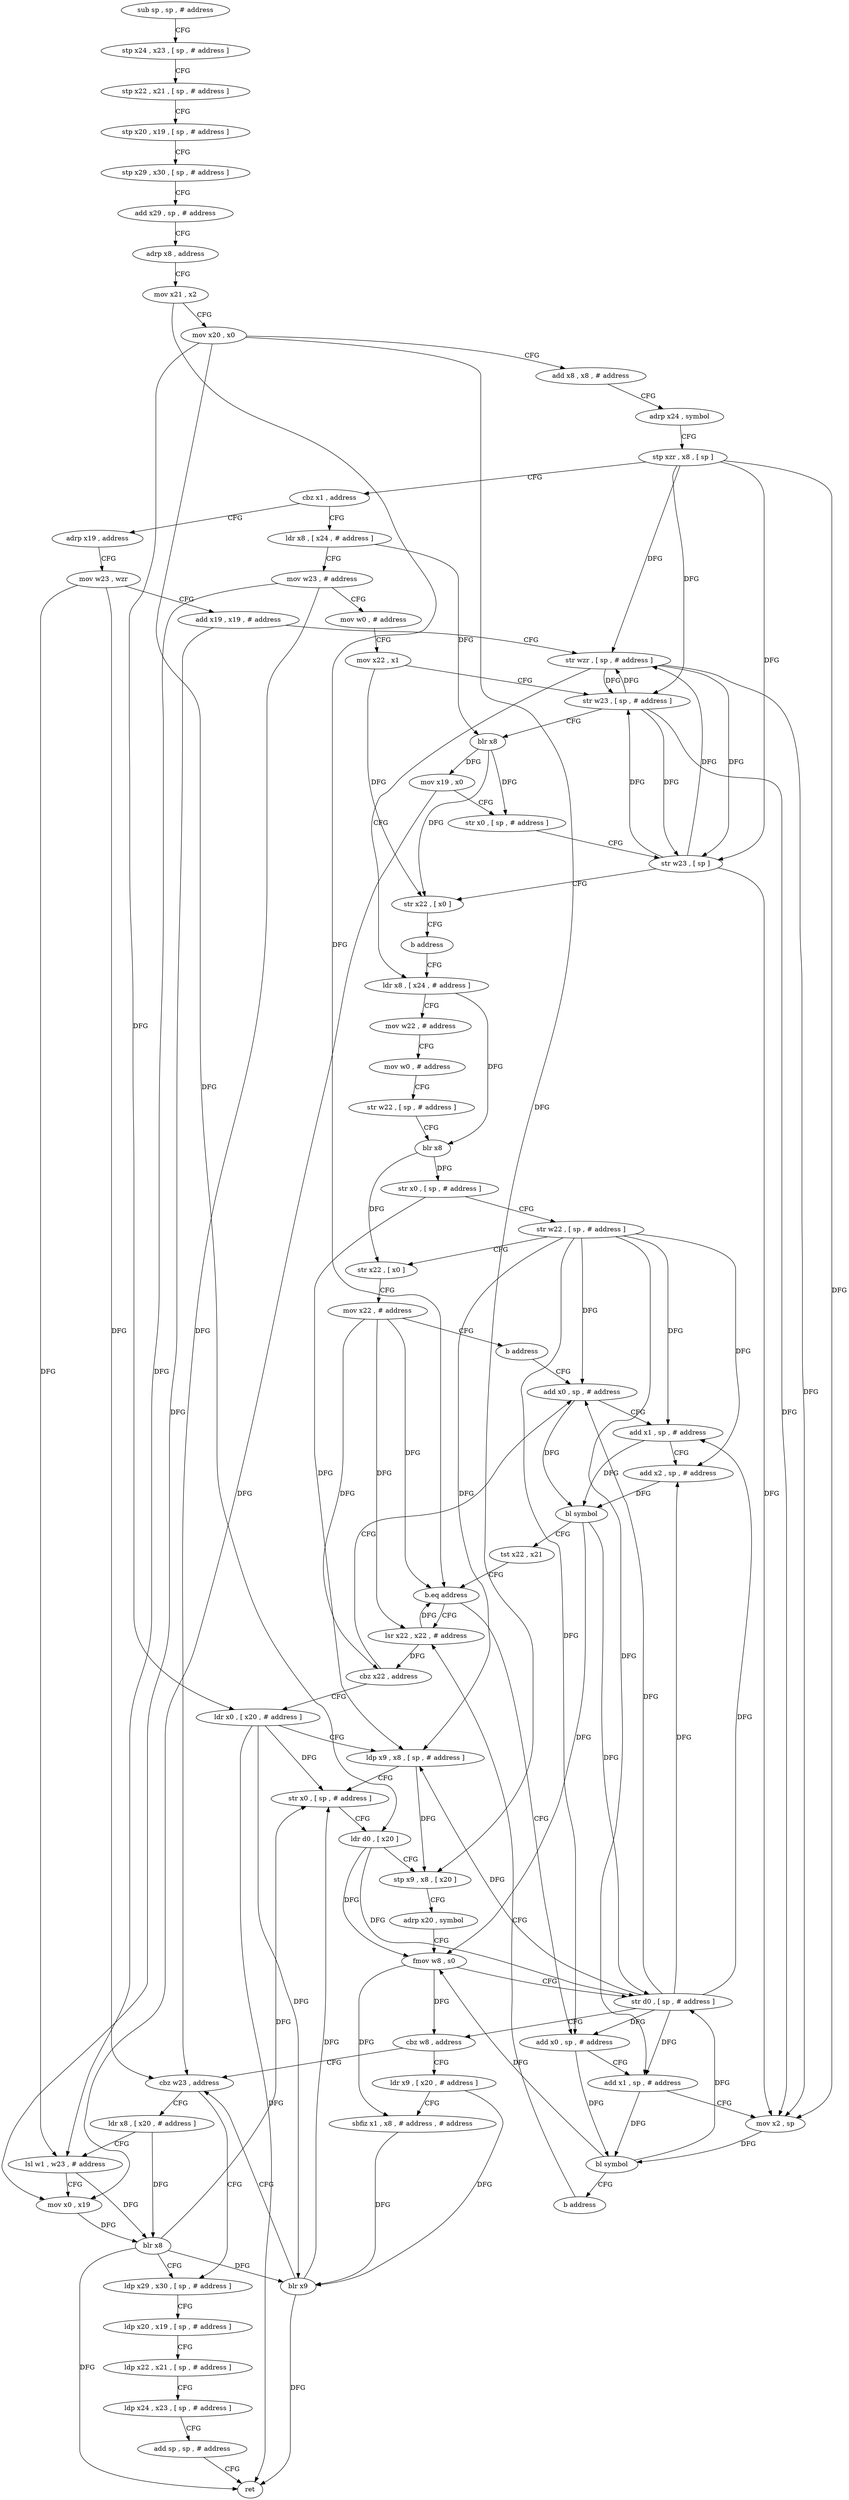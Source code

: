 digraph "func" {
"4247824" [label = "sub sp , sp , # address" ]
"4247828" [label = "stp x24 , x23 , [ sp , # address ]" ]
"4247832" [label = "stp x22 , x21 , [ sp , # address ]" ]
"4247836" [label = "stp x20 , x19 , [ sp , # address ]" ]
"4247840" [label = "stp x29 , x30 , [ sp , # address ]" ]
"4247844" [label = "add x29 , sp , # address" ]
"4247848" [label = "adrp x8 , address" ]
"4247852" [label = "mov x21 , x2" ]
"4247856" [label = "mov x20 , x0" ]
"4247860" [label = "add x8 , x8 , # address" ]
"4247864" [label = "adrp x24 , symbol" ]
"4247868" [label = "stp xzr , x8 , [ sp ]" ]
"4247872" [label = "cbz x1 , address" ]
"4247920" [label = "adrp x19 , address" ]
"4247876" [label = "ldr x8 , [ x24 , # address ]" ]
"4247924" [label = "mov w23 , wzr" ]
"4247928" [label = "add x19 , x19 , # address" ]
"4247932" [label = "str wzr , [ sp , # address ]" ]
"4247936" [label = "ldr x8 , [ x24 , # address ]" ]
"4247880" [label = "mov w23 , # address" ]
"4247884" [label = "mov w0 , # address" ]
"4247888" [label = "mov x22 , x1" ]
"4247892" [label = "str w23 , [ sp , # address ]" ]
"4247896" [label = "blr x8" ]
"4247900" [label = "mov x19 , x0" ]
"4247904" [label = "str x0 , [ sp , # address ]" ]
"4247908" [label = "str w23 , [ sp ]" ]
"4247912" [label = "str x22 , [ x0 ]" ]
"4247916" [label = "b address" ]
"4247984" [label = "add x0 , sp , # address" ]
"4247988" [label = "add x1 , sp , # address" ]
"4247992" [label = "add x2 , sp , # address" ]
"4247996" [label = "bl symbol" ]
"4248000" [label = "tst x22 , x21" ]
"4248004" [label = "b.eq address" ]
"4247976" [label = "lsr x22 , x22 , # address" ]
"4248008" [label = "add x0 , sp , # address" ]
"4247940" [label = "mov w22 , # address" ]
"4247944" [label = "mov w0 , # address" ]
"4247948" [label = "str w22 , [ sp , # address ]" ]
"4247952" [label = "blr x8" ]
"4247956" [label = "str x0 , [ sp , # address ]" ]
"4247960" [label = "str w22 , [ sp , # address ]" ]
"4247964" [label = "str x22 , [ x0 ]" ]
"4247968" [label = "mov x22 , # address" ]
"4247972" [label = "b address" ]
"4247980" [label = "cbz x22 , address" ]
"4248028" [label = "ldr x0 , [ x20 , # address ]" ]
"4248012" [label = "add x1 , sp , # address" ]
"4248016" [label = "mov x2 , sp" ]
"4248020" [label = "bl symbol" ]
"4248024" [label = "b address" ]
"4248032" [label = "ldp x9 , x8 , [ sp , # address ]" ]
"4248036" [label = "str x0 , [ sp , # address ]" ]
"4248040" [label = "ldr d0 , [ x20 ]" ]
"4248044" [label = "stp x9 , x8 , [ x20 ]" ]
"4248048" [label = "adrp x20 , symbol" ]
"4248052" [label = "fmov w8 , s0" ]
"4248056" [label = "str d0 , [ sp , # address ]" ]
"4248060" [label = "cbz w8 , address" ]
"4248076" [label = "cbz w23 , address" ]
"4248064" [label = "ldr x9 , [ x20 , # address ]" ]
"4248096" [label = "ldp x29 , x30 , [ sp , # address ]" ]
"4248080" [label = "ldr x8 , [ x20 , # address ]" ]
"4248068" [label = "sbfiz x1 , x8 , # address , # address" ]
"4248072" [label = "blr x9" ]
"4248100" [label = "ldp x20 , x19 , [ sp , # address ]" ]
"4248104" [label = "ldp x22 , x21 , [ sp , # address ]" ]
"4248108" [label = "ldp x24 , x23 , [ sp , # address ]" ]
"4248112" [label = "add sp , sp , # address" ]
"4248116" [label = "ret" ]
"4248084" [label = "lsl w1 , w23 , # address" ]
"4248088" [label = "mov x0 , x19" ]
"4248092" [label = "blr x8" ]
"4247824" -> "4247828" [ label = "CFG" ]
"4247828" -> "4247832" [ label = "CFG" ]
"4247832" -> "4247836" [ label = "CFG" ]
"4247836" -> "4247840" [ label = "CFG" ]
"4247840" -> "4247844" [ label = "CFG" ]
"4247844" -> "4247848" [ label = "CFG" ]
"4247848" -> "4247852" [ label = "CFG" ]
"4247852" -> "4247856" [ label = "CFG" ]
"4247852" -> "4248004" [ label = "DFG" ]
"4247856" -> "4247860" [ label = "CFG" ]
"4247856" -> "4248028" [ label = "DFG" ]
"4247856" -> "4248040" [ label = "DFG" ]
"4247856" -> "4248044" [ label = "DFG" ]
"4247860" -> "4247864" [ label = "CFG" ]
"4247864" -> "4247868" [ label = "CFG" ]
"4247868" -> "4247872" [ label = "CFG" ]
"4247868" -> "4247932" [ label = "DFG" ]
"4247868" -> "4247892" [ label = "DFG" ]
"4247868" -> "4247908" [ label = "DFG" ]
"4247868" -> "4248016" [ label = "DFG" ]
"4247872" -> "4247920" [ label = "CFG" ]
"4247872" -> "4247876" [ label = "CFG" ]
"4247920" -> "4247924" [ label = "CFG" ]
"4247876" -> "4247880" [ label = "CFG" ]
"4247876" -> "4247896" [ label = "DFG" ]
"4247924" -> "4247928" [ label = "CFG" ]
"4247924" -> "4248076" [ label = "DFG" ]
"4247924" -> "4248084" [ label = "DFG" ]
"4247928" -> "4247932" [ label = "CFG" ]
"4247928" -> "4248088" [ label = "DFG" ]
"4247932" -> "4247936" [ label = "CFG" ]
"4247932" -> "4247892" [ label = "DFG" ]
"4247932" -> "4247908" [ label = "DFG" ]
"4247932" -> "4248016" [ label = "DFG" ]
"4247936" -> "4247940" [ label = "CFG" ]
"4247936" -> "4247952" [ label = "DFG" ]
"4247880" -> "4247884" [ label = "CFG" ]
"4247880" -> "4248076" [ label = "DFG" ]
"4247880" -> "4248084" [ label = "DFG" ]
"4247884" -> "4247888" [ label = "CFG" ]
"4247888" -> "4247892" [ label = "CFG" ]
"4247888" -> "4247912" [ label = "DFG" ]
"4247892" -> "4247896" [ label = "CFG" ]
"4247892" -> "4247932" [ label = "DFG" ]
"4247892" -> "4247908" [ label = "DFG" ]
"4247892" -> "4248016" [ label = "DFG" ]
"4247896" -> "4247900" [ label = "DFG" ]
"4247896" -> "4247904" [ label = "DFG" ]
"4247896" -> "4247912" [ label = "DFG" ]
"4247900" -> "4247904" [ label = "CFG" ]
"4247900" -> "4248088" [ label = "DFG" ]
"4247904" -> "4247908" [ label = "CFG" ]
"4247908" -> "4247912" [ label = "CFG" ]
"4247908" -> "4247932" [ label = "DFG" ]
"4247908" -> "4247892" [ label = "DFG" ]
"4247908" -> "4248016" [ label = "DFG" ]
"4247912" -> "4247916" [ label = "CFG" ]
"4247916" -> "4247936" [ label = "CFG" ]
"4247984" -> "4247988" [ label = "CFG" ]
"4247984" -> "4247996" [ label = "DFG" ]
"4247988" -> "4247992" [ label = "CFG" ]
"4247988" -> "4247996" [ label = "DFG" ]
"4247992" -> "4247996" [ label = "DFG" ]
"4247996" -> "4248000" [ label = "CFG" ]
"4247996" -> "4248052" [ label = "DFG" ]
"4247996" -> "4248056" [ label = "DFG" ]
"4248000" -> "4248004" [ label = "CFG" ]
"4248004" -> "4247976" [ label = "CFG" ]
"4248004" -> "4248008" [ label = "CFG" ]
"4247976" -> "4247980" [ label = "DFG" ]
"4247976" -> "4248004" [ label = "DFG" ]
"4248008" -> "4248012" [ label = "CFG" ]
"4248008" -> "4248020" [ label = "DFG" ]
"4247940" -> "4247944" [ label = "CFG" ]
"4247944" -> "4247948" [ label = "CFG" ]
"4247948" -> "4247952" [ label = "CFG" ]
"4247952" -> "4247956" [ label = "DFG" ]
"4247952" -> "4247964" [ label = "DFG" ]
"4247956" -> "4247960" [ label = "CFG" ]
"4247956" -> "4248032" [ label = "DFG" ]
"4247960" -> "4247964" [ label = "CFG" ]
"4247960" -> "4248032" [ label = "DFG" ]
"4247960" -> "4247984" [ label = "DFG" ]
"4247960" -> "4247988" [ label = "DFG" ]
"4247960" -> "4247992" [ label = "DFG" ]
"4247960" -> "4248008" [ label = "DFG" ]
"4247960" -> "4248012" [ label = "DFG" ]
"4247964" -> "4247968" [ label = "CFG" ]
"4247968" -> "4247972" [ label = "CFG" ]
"4247968" -> "4248004" [ label = "DFG" ]
"4247968" -> "4247976" [ label = "DFG" ]
"4247968" -> "4247980" [ label = "DFG" ]
"4247972" -> "4247984" [ label = "CFG" ]
"4247980" -> "4248028" [ label = "CFG" ]
"4247980" -> "4247984" [ label = "CFG" ]
"4248028" -> "4248032" [ label = "CFG" ]
"4248028" -> "4248036" [ label = "DFG" ]
"4248028" -> "4248072" [ label = "DFG" ]
"4248028" -> "4248116" [ label = "DFG" ]
"4248012" -> "4248016" [ label = "CFG" ]
"4248012" -> "4248020" [ label = "DFG" ]
"4248016" -> "4248020" [ label = "DFG" ]
"4248020" -> "4248024" [ label = "CFG" ]
"4248020" -> "4248052" [ label = "DFG" ]
"4248020" -> "4248056" [ label = "DFG" ]
"4248024" -> "4247976" [ label = "CFG" ]
"4248032" -> "4248036" [ label = "CFG" ]
"4248032" -> "4248044" [ label = "DFG" ]
"4248036" -> "4248040" [ label = "CFG" ]
"4248040" -> "4248044" [ label = "CFG" ]
"4248040" -> "4248052" [ label = "DFG" ]
"4248040" -> "4248056" [ label = "DFG" ]
"4248044" -> "4248048" [ label = "CFG" ]
"4248048" -> "4248052" [ label = "CFG" ]
"4248052" -> "4248056" [ label = "CFG" ]
"4248052" -> "4248060" [ label = "DFG" ]
"4248052" -> "4248068" [ label = "DFG" ]
"4248056" -> "4248060" [ label = "CFG" ]
"4248056" -> "4247984" [ label = "DFG" ]
"4248056" -> "4247988" [ label = "DFG" ]
"4248056" -> "4247992" [ label = "DFG" ]
"4248056" -> "4248008" [ label = "DFG" ]
"4248056" -> "4248012" [ label = "DFG" ]
"4248056" -> "4248032" [ label = "DFG" ]
"4248060" -> "4248076" [ label = "CFG" ]
"4248060" -> "4248064" [ label = "CFG" ]
"4248076" -> "4248096" [ label = "CFG" ]
"4248076" -> "4248080" [ label = "CFG" ]
"4248064" -> "4248068" [ label = "CFG" ]
"4248064" -> "4248072" [ label = "DFG" ]
"4248096" -> "4248100" [ label = "CFG" ]
"4248080" -> "4248084" [ label = "CFG" ]
"4248080" -> "4248092" [ label = "DFG" ]
"4248068" -> "4248072" [ label = "DFG" ]
"4248072" -> "4248076" [ label = "CFG" ]
"4248072" -> "4248036" [ label = "DFG" ]
"4248072" -> "4248116" [ label = "DFG" ]
"4248100" -> "4248104" [ label = "CFG" ]
"4248104" -> "4248108" [ label = "CFG" ]
"4248108" -> "4248112" [ label = "CFG" ]
"4248112" -> "4248116" [ label = "CFG" ]
"4248084" -> "4248088" [ label = "CFG" ]
"4248084" -> "4248092" [ label = "DFG" ]
"4248088" -> "4248092" [ label = "DFG" ]
"4248092" -> "4248096" [ label = "CFG" ]
"4248092" -> "4248036" [ label = "DFG" ]
"4248092" -> "4248072" [ label = "DFG" ]
"4248092" -> "4248116" [ label = "DFG" ]
}
